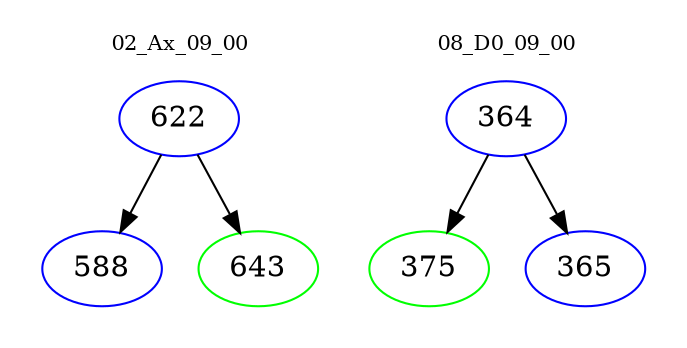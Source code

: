 digraph{
subgraph cluster_0 {
color = white
label = "02_Ax_09_00";
fontsize=10;
T0_622 [label="622", color="blue"]
T0_622 -> T0_588 [color="black"]
T0_588 [label="588", color="blue"]
T0_622 -> T0_643 [color="black"]
T0_643 [label="643", color="green"]
}
subgraph cluster_1 {
color = white
label = "08_D0_09_00";
fontsize=10;
T1_364 [label="364", color="blue"]
T1_364 -> T1_375 [color="black"]
T1_375 [label="375", color="green"]
T1_364 -> T1_365 [color="black"]
T1_365 [label="365", color="blue"]
}
}

